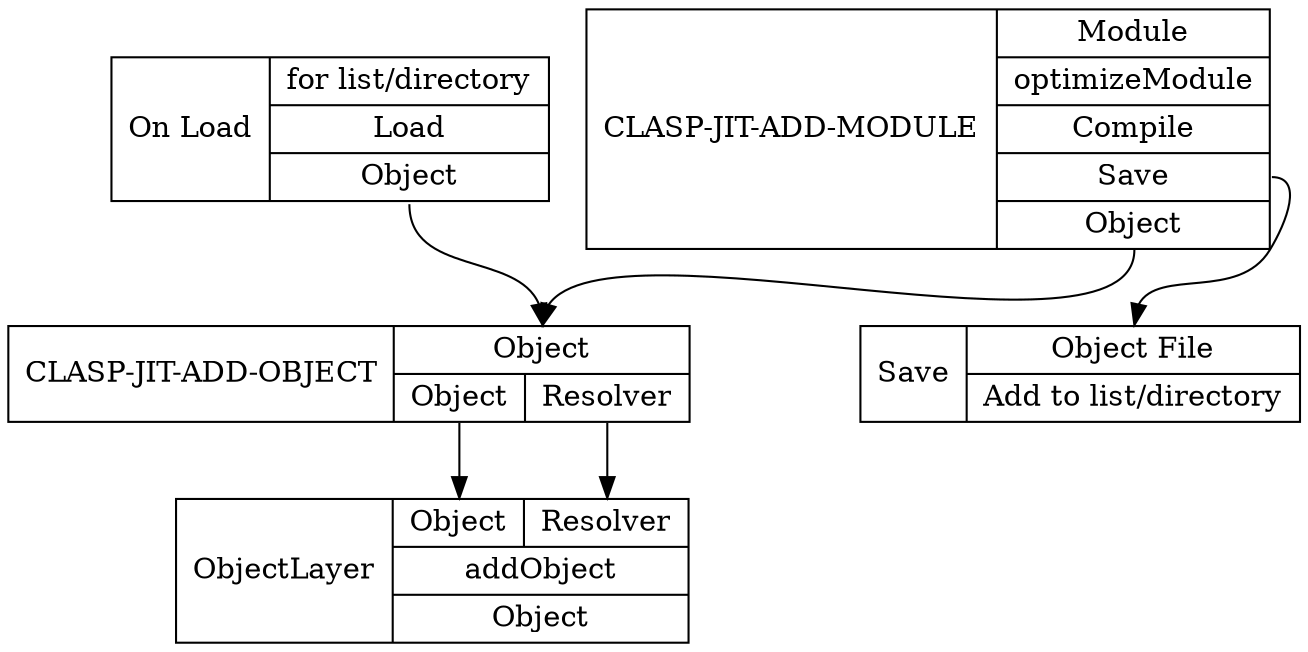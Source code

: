digraph structs {
node [shape=record];

addModule [label="CLASP\-JIT\-ADD\-MODULE|{<im> Module|optimizeModule|Compile|<soo> Save|<oo> Object}"];
addObject [label="CLASP\-JIT\-ADD\-OBJECT|{<io> Object|{<oo> Object|<or> Resolver}}"];
objectLayer [label="ObjectLayer|{{<io> Object| <ir> Resolver}|addObject|<oo> Object}"];
save [label="Save|{<io> Object File|Add to list/directory}"]
load [label="On Load|{for list/directory|Load|<oo> Object}"]

load:oo -> addObject:io
addModule:soo -> save:io
addModule:oo -> addObject:io:n
addObject:oo -> objectLayer:io
addObject:or -> objectLayer:ir
}
